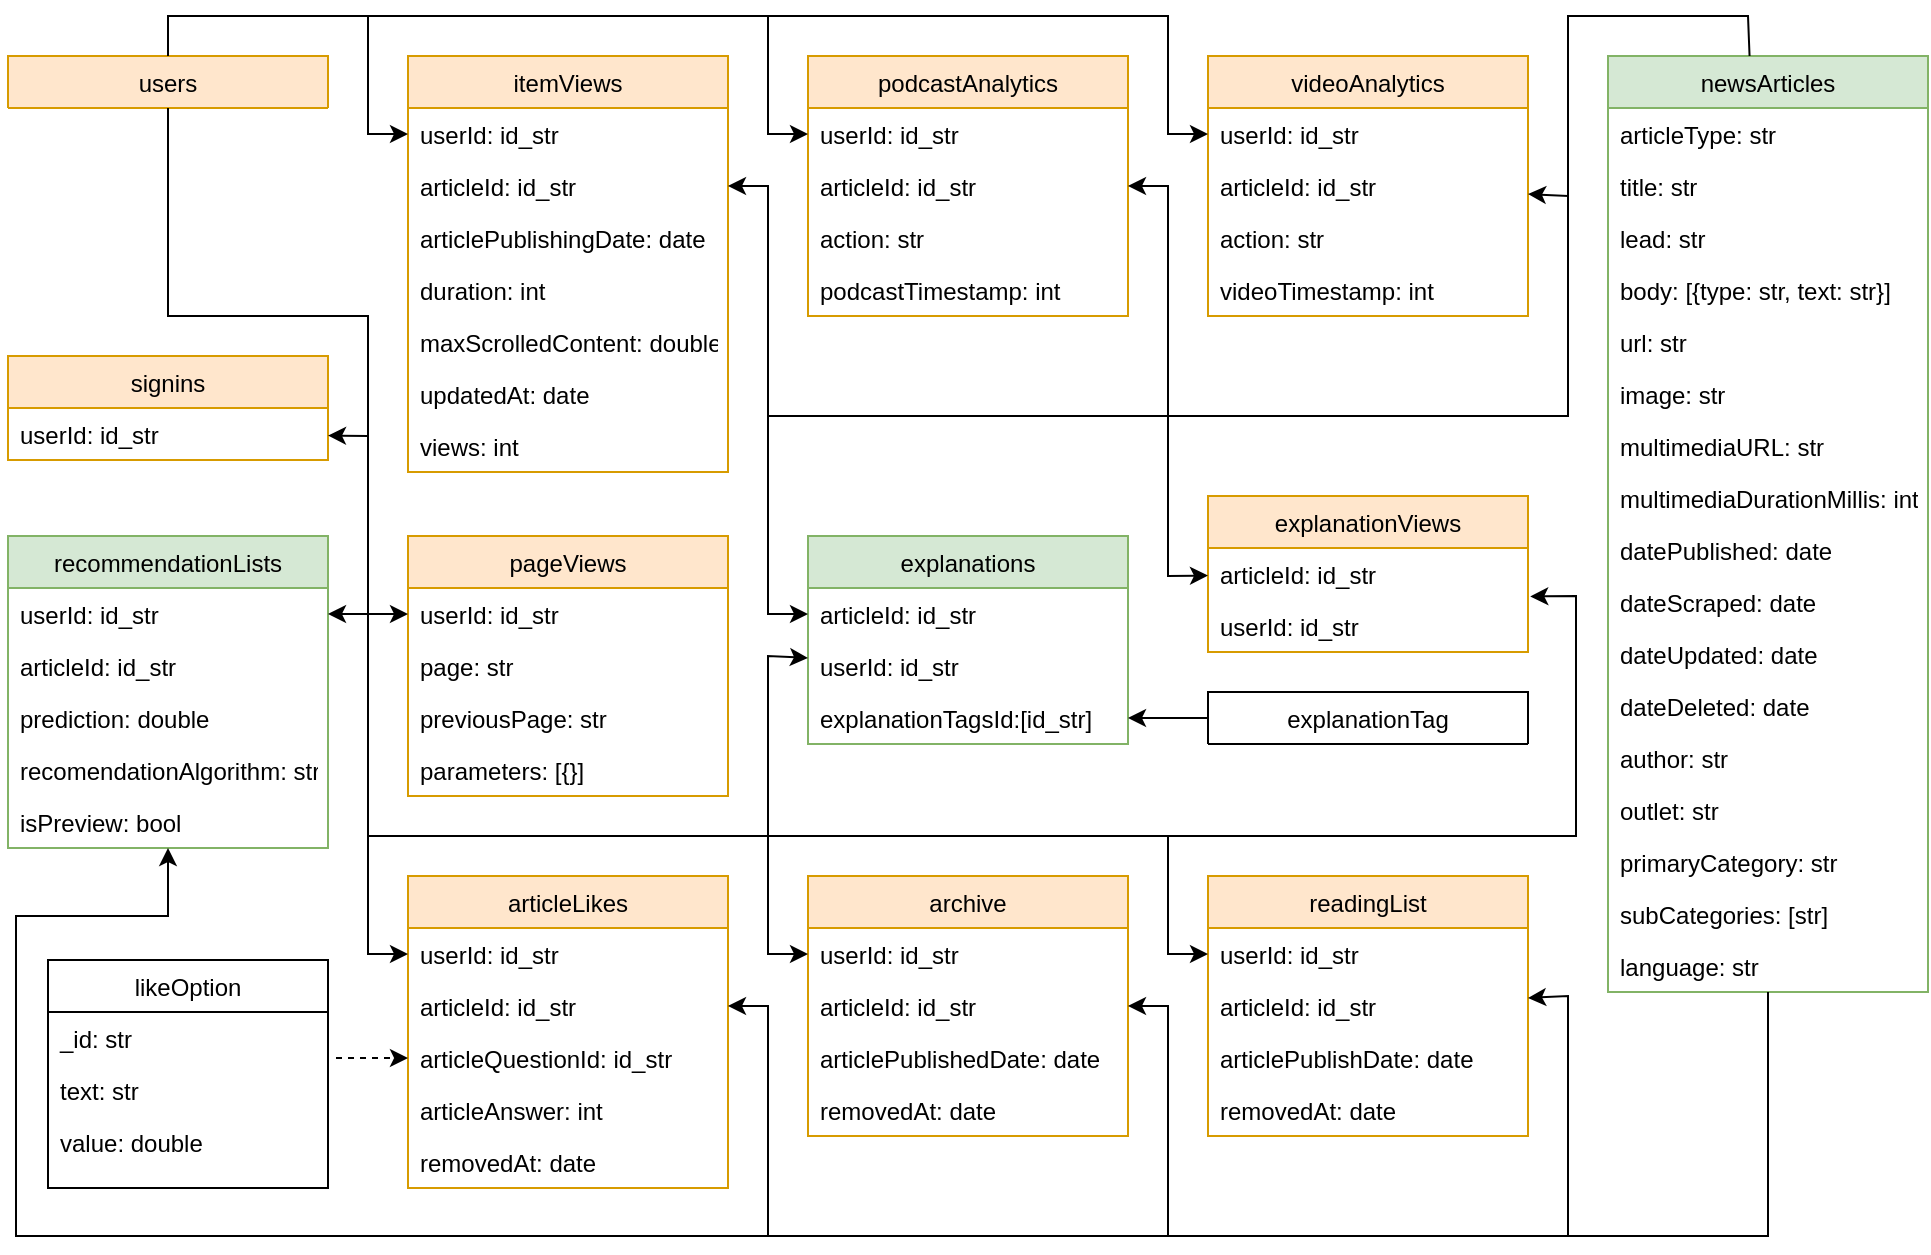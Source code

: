 <mxfile version="26.0.16">
  <diagram id="n4RG28VcgyLvL5a97sLb" name="Page-1">
    <mxGraphModel dx="2853" dy="680" grid="1" gridSize="10" guides="1" tooltips="1" connect="1" arrows="1" fold="1" page="1" pageScale="1" pageWidth="976" pageHeight="630" math="0" shadow="0">
      <root>
        <mxCell id="pzczP67oPYf6B7buiO8z-0" />
        <mxCell id="pzczP67oPYf6B7buiO8z-1" parent="pzczP67oPYf6B7buiO8z-0" />
        <mxCell id="X4-Ocza3i3-Mf0BX-wCR-63" value="explanationViews" style="swimlane;fontStyle=0;align=center;verticalAlign=top;childLayout=stackLayout;horizontal=1;startSize=26;horizontalStack=0;resizeParent=1;resizeLast=0;collapsible=1;marginBottom=0;rounded=0;shadow=0;strokeWidth=1;fillColor=#ffe6cc;strokeColor=#d79b00;" parent="pzczP67oPYf6B7buiO8z-1" vertex="1">
          <mxGeometry x="-1344" y="250" width="160" height="78" as="geometry">
            <mxRectangle x="550" y="140" width="160" height="26" as="alternateBounds" />
          </mxGeometry>
        </mxCell>
        <mxCell id="X4-Ocza3i3-Mf0BX-wCR-65" value="articleId: id_str" style="text;align=left;verticalAlign=top;spacingLeft=4;spacingRight=4;overflow=hidden;rotatable=0;points=[[0,0.5],[1,0.5]];portConstraint=eastwest;rounded=0;shadow=0;html=0;" parent="X4-Ocza3i3-Mf0BX-wCR-63" vertex="1">
          <mxGeometry y="26" width="160" height="26" as="geometry" />
        </mxCell>
        <mxCell id="X4-Ocza3i3-Mf0BX-wCR-66" value="userId: id_str" style="text;align=left;verticalAlign=top;spacingLeft=4;spacingRight=4;overflow=hidden;rotatable=0;points=[[0,0.5],[1,0.5]];portConstraint=eastwest;rounded=0;shadow=0;html=0;" parent="X4-Ocza3i3-Mf0BX-wCR-63" vertex="1">
          <mxGeometry y="52" width="160" height="26" as="geometry" />
        </mxCell>
        <mxCell id="X4-Ocza3i3-Mf0BX-wCR-70" value="explanations" style="swimlane;fontStyle=0;align=center;verticalAlign=top;childLayout=stackLayout;horizontal=1;startSize=26;horizontalStack=0;resizeParent=1;resizeLast=0;collapsible=1;marginBottom=0;rounded=0;shadow=0;strokeWidth=1;fillColor=#d5e8d4;strokeColor=#82b366;" parent="pzczP67oPYf6B7buiO8z-1" vertex="1">
          <mxGeometry x="-1544" y="270" width="160" height="104" as="geometry">
            <mxRectangle x="550" y="140" width="160" height="26" as="alternateBounds" />
          </mxGeometry>
        </mxCell>
        <mxCell id="X4-Ocza3i3-Mf0BX-wCR-72" value="articleId: id_str" style="text;align=left;verticalAlign=top;spacingLeft=4;spacingRight=4;overflow=hidden;rotatable=0;points=[[0,0.5],[1,0.5]];portConstraint=eastwest;rounded=0;shadow=0;html=0;" parent="X4-Ocza3i3-Mf0BX-wCR-70" vertex="1">
          <mxGeometry y="26" width="160" height="26" as="geometry" />
        </mxCell>
        <mxCell id="X4-Ocza3i3-Mf0BX-wCR-73" value="userId: id_str" style="text;align=left;verticalAlign=top;spacingLeft=4;spacingRight=4;overflow=hidden;rotatable=0;points=[[0,0.5],[1,0.5]];portConstraint=eastwest;rounded=0;shadow=0;html=0;" parent="X4-Ocza3i3-Mf0BX-wCR-70" vertex="1">
          <mxGeometry y="52" width="160" height="26" as="geometry" />
        </mxCell>
        <mxCell id="X4-Ocza3i3-Mf0BX-wCR-74" value="explanationTagsId:[id_str]" style="text;align=left;verticalAlign=top;spacingLeft=4;spacingRight=4;overflow=hidden;rotatable=0;points=[[0,0.5],[1,0.5]];portConstraint=eastwest;rounded=0;shadow=0;html=0;" parent="X4-Ocza3i3-Mf0BX-wCR-70" vertex="1">
          <mxGeometry y="78" width="160" height="26" as="geometry" />
        </mxCell>
        <mxCell id="X4-Ocza3i3-Mf0BX-wCR-132" value="recommendationLists" style="swimlane;fontStyle=0;align=center;verticalAlign=top;childLayout=stackLayout;horizontal=1;startSize=26;horizontalStack=0;resizeParent=1;resizeLast=0;collapsible=1;marginBottom=0;rounded=0;shadow=0;strokeWidth=1;fillColor=#d5e8d4;strokeColor=#82b366;" parent="pzczP67oPYf6B7buiO8z-1" vertex="1">
          <mxGeometry x="-1944" y="270" width="160" height="156" as="geometry">
            <mxRectangle x="550" y="140" width="160" height="26" as="alternateBounds" />
          </mxGeometry>
        </mxCell>
        <mxCell id="X4-Ocza3i3-Mf0BX-wCR-135" value="userId: id_str" style="text;align=left;verticalAlign=top;spacingLeft=4;spacingRight=4;overflow=hidden;rotatable=0;points=[[0,0.5],[1,0.5]];portConstraint=eastwest;rounded=0;shadow=0;html=0;" parent="X4-Ocza3i3-Mf0BX-wCR-132" vertex="1">
          <mxGeometry y="26" width="160" height="26" as="geometry" />
        </mxCell>
        <mxCell id="X4-Ocza3i3-Mf0BX-wCR-134" value="articleId: id_str" style="text;align=left;verticalAlign=top;spacingLeft=4;spacingRight=4;overflow=hidden;rotatable=0;points=[[0,0.5],[1,0.5]];portConstraint=eastwest;rounded=0;shadow=0;html=0;" parent="X4-Ocza3i3-Mf0BX-wCR-132" vertex="1">
          <mxGeometry y="52" width="160" height="26" as="geometry" />
        </mxCell>
        <mxCell id="X4-Ocza3i3-Mf0BX-wCR-136" value="prediction: double" style="text;align=left;verticalAlign=top;spacingLeft=4;spacingRight=4;overflow=hidden;rotatable=0;points=[[0,0.5],[1,0.5]];portConstraint=eastwest;rounded=0;shadow=0;html=0;" parent="X4-Ocza3i3-Mf0BX-wCR-132" vertex="1">
          <mxGeometry y="78" width="160" height="26" as="geometry" />
        </mxCell>
        <mxCell id="X4-Ocza3i3-Mf0BX-wCR-137" value="recomendationAlgorithm: str" style="text;align=left;verticalAlign=top;spacingLeft=4;spacingRight=4;overflow=hidden;rotatable=0;points=[[0,0.5],[1,0.5]];portConstraint=eastwest;rounded=0;shadow=0;html=0;" parent="X4-Ocza3i3-Mf0BX-wCR-132" vertex="1">
          <mxGeometry y="104" width="160" height="26" as="geometry" />
        </mxCell>
        <mxCell id="X4-Ocza3i3-Mf0BX-wCR-139" value="isPreview: bool" style="text;align=left;verticalAlign=top;spacingLeft=4;spacingRight=4;overflow=hidden;rotatable=0;points=[[0,0.5],[1,0.5]];portConstraint=eastwest;rounded=0;shadow=0;html=0;" parent="X4-Ocza3i3-Mf0BX-wCR-132" vertex="1">
          <mxGeometry y="130" width="160" height="26" as="geometry" />
        </mxCell>
        <mxCell id="X4-Ocza3i3-Mf0BX-wCR-153" value="users" style="swimlane;fontStyle=0;align=center;verticalAlign=top;childLayout=stackLayout;horizontal=1;startSize=26;horizontalStack=0;resizeParent=1;resizeLast=0;collapsible=1;marginBottom=0;rounded=0;shadow=0;strokeWidth=1;fillColor=#ffe6cc;strokeColor=#d79b00;" parent="pzczP67oPYf6B7buiO8z-1" vertex="1" collapsed="1">
          <mxGeometry x="-1944" y="30" width="160" height="26" as="geometry">
            <mxRectangle x="-1540" y="460" width="160" height="284" as="alternateBounds" />
          </mxGeometry>
        </mxCell>
        <mxCell id="X4-Ocza3i3-Mf0BX-wCR-155" value="userName: str" style="text;align=left;verticalAlign=top;spacingLeft=4;spacingRight=4;overflow=hidden;rotatable=0;points=[[0,0.5],[1,0.5]];portConstraint=eastwest;rounded=0;shadow=0;html=0;" parent="X4-Ocza3i3-Mf0BX-wCR-153" vertex="1">
          <mxGeometry y="26" width="160" height="26" as="geometry" />
        </mxCell>
        <mxCell id="X4-Ocza3i3-Mf0BX-wCR-156" value="emails: [str]" style="text;align=left;verticalAlign=top;spacingLeft=4;spacingRight=4;overflow=hidden;rotatable=0;points=[[0,0.5],[1,0.5]];portConstraint=eastwest;rounded=0;shadow=0;html=0;" parent="X4-Ocza3i3-Mf0BX-wCR-153" vertex="1">
          <mxGeometry y="52" width="160" height="26" as="geometry" />
        </mxCell>
        <mxCell id="X4-Ocza3i3-Mf0BX-wCR-157" value="roles: [str]" style="text;align=left;verticalAlign=top;spacingLeft=4;spacingRight=4;overflow=hidden;rotatable=0;points=[[0,0.5],[1,0.5]];portConstraint=eastwest;rounded=0;shadow=0;html=0;" parent="X4-Ocza3i3-Mf0BX-wCR-153" vertex="1">
          <mxGeometry y="78" width="160" height="26" as="geometry" />
        </mxCell>
        <mxCell id="X4-Ocza3i3-Mf0BX-wCR-159" value="userGroup: id_str" style="text;align=left;verticalAlign=top;spacingLeft=4;spacingRight=4;overflow=hidden;rotatable=0;points=[[0,0.5],[1,0.5]];portConstraint=eastwest;rounded=0;shadow=0;html=0;" parent="X4-Ocza3i3-Mf0BX-wCR-153" vertex="1">
          <mxGeometry y="104" width="160" height="30" as="geometry" />
        </mxCell>
        <mxCell id="X4-Ocza3i3-Mf0BX-wCR-158" value="participatesIn: id_str" style="text;align=left;verticalAlign=top;spacingLeft=4;spacingRight=4;overflow=hidden;rotatable=0;points=[[0,0.5],[1,0.5]];portConstraint=eastwest;rounded=0;shadow=0;html=0;" parent="X4-Ocza3i3-Mf0BX-wCR-153" vertex="1">
          <mxGeometry y="134" width="160" height="30" as="geometry" />
        </mxCell>
        <mxCell id="X4-Ocza3i3-Mf0BX-wCR-160" value="experiments: [id_str]" style="text;align=left;verticalAlign=top;spacingLeft=4;spacingRight=4;overflow=hidden;rotatable=0;points=[[0,0.5],[1,0.5]];portConstraint=eastwest;rounded=0;shadow=0;html=0;" parent="X4-Ocza3i3-Mf0BX-wCR-153" vertex="1">
          <mxGeometry y="164" width="160" height="30" as="geometry" />
        </mxCell>
        <mxCell id="X4-Ocza3i3-Mf0BX-wCR-161" value="createdBy: str" style="text;align=left;verticalAlign=top;spacingLeft=4;spacingRight=4;overflow=hidden;rotatable=0;points=[[0,0.5],[1,0.5]];portConstraint=eastwest;rounded=0;shadow=0;html=0;" parent="X4-Ocza3i3-Mf0BX-wCR-153" vertex="1">
          <mxGeometry y="194" width="160" height="30" as="geometry" />
        </mxCell>
        <mxCell id="X4-Ocza3i3-Mf0BX-wCR-162" value="services: {}" style="text;align=left;verticalAlign=top;spacingLeft=4;spacingRight=4;overflow=hidden;rotatable=0;points=[[0,0.5],[1,0.5]];portConstraint=eastwest;rounded=0;shadow=0;html=0;" parent="X4-Ocza3i3-Mf0BX-wCR-153" vertex="1">
          <mxGeometry y="224" width="160" height="30" as="geometry" />
        </mxCell>
        <mxCell id="X4-Ocza3i3-Mf0BX-wCR-163" value="services.password: {}" style="text;align=left;verticalAlign=top;spacingLeft=4;spacingRight=4;overflow=hidden;rotatable=0;points=[[0,0.5],[1,0.5]];portConstraint=eastwest;rounded=0;shadow=0;html=0;" parent="X4-Ocza3i3-Mf0BX-wCR-153" vertex="1">
          <mxGeometry y="254" width="160" height="30" as="geometry" />
        </mxCell>
        <mxCell id="X4-Ocza3i3-Mf0BX-wCR-291" value="pageViews" style="swimlane;fontStyle=0;align=center;verticalAlign=top;childLayout=stackLayout;horizontal=1;startSize=26;horizontalStack=0;resizeParent=1;resizeLast=0;collapsible=1;marginBottom=0;rounded=0;shadow=0;strokeWidth=1;fillColor=#ffe6cc;strokeColor=#d79b00;" parent="pzczP67oPYf6B7buiO8z-1" vertex="1">
          <mxGeometry x="-1744" y="270" width="160" height="130" as="geometry">
            <mxRectangle x="550" y="140" width="160" height="26" as="alternateBounds" />
          </mxGeometry>
        </mxCell>
        <mxCell id="X4-Ocza3i3-Mf0BX-wCR-292" value="userId: id_str" style="text;align=left;verticalAlign=top;spacingLeft=4;spacingRight=4;overflow=hidden;rotatable=0;points=[[0,0.5],[1,0.5]];portConstraint=eastwest;rounded=0;shadow=0;html=0;" parent="X4-Ocza3i3-Mf0BX-wCR-291" vertex="1">
          <mxGeometry y="26" width="160" height="26" as="geometry" />
        </mxCell>
        <mxCell id="X4-Ocza3i3-Mf0BX-wCR-293" value="page: str" style="text;align=left;verticalAlign=top;spacingLeft=4;spacingRight=4;overflow=hidden;rotatable=0;points=[[0,0.5],[1,0.5]];portConstraint=eastwest;rounded=0;shadow=0;html=0;" parent="X4-Ocza3i3-Mf0BX-wCR-291" vertex="1">
          <mxGeometry y="52" width="160" height="26" as="geometry" />
        </mxCell>
        <mxCell id="X4-Ocza3i3-Mf0BX-wCR-294" value="previousPage: str" style="text;align=left;verticalAlign=top;spacingLeft=4;spacingRight=4;overflow=hidden;rotatable=0;points=[[0,0.5],[1,0.5]];portConstraint=eastwest;rounded=0;shadow=0;html=0;" parent="X4-Ocza3i3-Mf0BX-wCR-291" vertex="1">
          <mxGeometry y="78" width="160" height="26" as="geometry" />
        </mxCell>
        <mxCell id="X4-Ocza3i3-Mf0BX-wCR-295" value="parameters: [{}]" style="text;align=left;verticalAlign=top;spacingLeft=4;spacingRight=4;overflow=hidden;rotatable=0;points=[[0,0.5],[1,0.5]];portConstraint=eastwest;rounded=0;shadow=0;html=0;" parent="X4-Ocza3i3-Mf0BX-wCR-291" vertex="1">
          <mxGeometry y="104" width="160" height="26" as="geometry" />
        </mxCell>
        <mxCell id="X4-Ocza3i3-Mf0BX-wCR-304" value="newsArticles" style="swimlane;fontStyle=0;align=center;verticalAlign=top;childLayout=stackLayout;horizontal=1;startSize=26;horizontalStack=0;resizeParent=1;resizeLast=0;collapsible=1;marginBottom=0;rounded=0;shadow=0;strokeWidth=1;fillColor=#d5e8d4;strokeColor=#82b366;" parent="pzczP67oPYf6B7buiO8z-1" vertex="1">
          <mxGeometry x="-1144" y="30" width="160" height="468" as="geometry">
            <mxRectangle x="550" y="140" width="160" height="26" as="alternateBounds" />
          </mxGeometry>
        </mxCell>
        <mxCell id="X4-Ocza3i3-Mf0BX-wCR-305" value="articleType: str" style="text;align=left;verticalAlign=top;spacingLeft=4;spacingRight=4;overflow=hidden;rotatable=0;points=[[0,0.5],[1,0.5]];portConstraint=eastwest;rounded=0;shadow=0;html=0;" parent="X4-Ocza3i3-Mf0BX-wCR-304" vertex="1">
          <mxGeometry y="26" width="160" height="26" as="geometry" />
        </mxCell>
        <mxCell id="X4-Ocza3i3-Mf0BX-wCR-306" value="title: str" style="text;align=left;verticalAlign=top;spacingLeft=4;spacingRight=4;overflow=hidden;rotatable=0;points=[[0,0.5],[1,0.5]];portConstraint=eastwest;rounded=0;shadow=0;html=0;" parent="X4-Ocza3i3-Mf0BX-wCR-304" vertex="1">
          <mxGeometry y="52" width="160" height="26" as="geometry" />
        </mxCell>
        <mxCell id="X4-Ocza3i3-Mf0BX-wCR-307" value="lead: str" style="text;align=left;verticalAlign=top;spacingLeft=4;spacingRight=4;overflow=hidden;rotatable=0;points=[[0,0.5],[1,0.5]];portConstraint=eastwest;rounded=0;shadow=0;html=0;" parent="X4-Ocza3i3-Mf0BX-wCR-304" vertex="1">
          <mxGeometry y="78" width="160" height="26" as="geometry" />
        </mxCell>
        <mxCell id="X4-Ocza3i3-Mf0BX-wCR-308" value="body: [{type: str, text: str}]" style="text;align=left;verticalAlign=top;spacingLeft=4;spacingRight=4;overflow=hidden;rotatable=0;points=[[0,0.5],[1,0.5]];portConstraint=eastwest;rounded=0;shadow=0;html=0;" parent="X4-Ocza3i3-Mf0BX-wCR-304" vertex="1">
          <mxGeometry y="104" width="160" height="26" as="geometry" />
        </mxCell>
        <mxCell id="X4-Ocza3i3-Mf0BX-wCR-309" value="url: str" style="text;align=left;verticalAlign=top;spacingLeft=4;spacingRight=4;overflow=hidden;rotatable=0;points=[[0,0.5],[1,0.5]];portConstraint=eastwest;rounded=0;shadow=0;html=0;" parent="X4-Ocza3i3-Mf0BX-wCR-304" vertex="1">
          <mxGeometry y="130" width="160" height="26" as="geometry" />
        </mxCell>
        <mxCell id="X4-Ocza3i3-Mf0BX-wCR-310" value="image: str" style="text;align=left;verticalAlign=top;spacingLeft=4;spacingRight=4;overflow=hidden;rotatable=0;points=[[0,0.5],[1,0.5]];portConstraint=eastwest;rounded=0;shadow=0;html=0;" parent="X4-Ocza3i3-Mf0BX-wCR-304" vertex="1">
          <mxGeometry y="156" width="160" height="26" as="geometry" />
        </mxCell>
        <mxCell id="X4-Ocza3i3-Mf0BX-wCR-311" value="multimediaURL: str" style="text;align=left;verticalAlign=top;spacingLeft=4;spacingRight=4;overflow=hidden;rotatable=0;points=[[0,0.5],[1,0.5]];portConstraint=eastwest;rounded=0;shadow=0;html=0;" parent="X4-Ocza3i3-Mf0BX-wCR-304" vertex="1">
          <mxGeometry y="182" width="160" height="26" as="geometry" />
        </mxCell>
        <mxCell id="X4-Ocza3i3-Mf0BX-wCR-312" value="multimediaDurationMillis: int" style="text;align=left;verticalAlign=top;spacingLeft=4;spacingRight=4;overflow=hidden;rotatable=0;points=[[0,0.5],[1,0.5]];portConstraint=eastwest;rounded=0;shadow=0;html=0;" parent="X4-Ocza3i3-Mf0BX-wCR-304" vertex="1">
          <mxGeometry y="208" width="160" height="26" as="geometry" />
        </mxCell>
        <mxCell id="X4-Ocza3i3-Mf0BX-wCR-313" value="datePublished: date" style="text;align=left;verticalAlign=top;spacingLeft=4;spacingRight=4;overflow=hidden;rotatable=0;points=[[0,0.5],[1,0.5]];portConstraint=eastwest;rounded=0;shadow=0;html=0;" parent="X4-Ocza3i3-Mf0BX-wCR-304" vertex="1">
          <mxGeometry y="234" width="160" height="26" as="geometry" />
        </mxCell>
        <mxCell id="X4-Ocza3i3-Mf0BX-wCR-314" value="dateScraped: date" style="text;align=left;verticalAlign=top;spacingLeft=4;spacingRight=4;overflow=hidden;rotatable=0;points=[[0,0.5],[1,0.5]];portConstraint=eastwest;rounded=0;shadow=0;html=0;" parent="X4-Ocza3i3-Mf0BX-wCR-304" vertex="1">
          <mxGeometry y="260" width="160" height="26" as="geometry" />
        </mxCell>
        <mxCell id="X4-Ocza3i3-Mf0BX-wCR-315" value="dateUpdated: date" style="text;align=left;verticalAlign=top;spacingLeft=4;spacingRight=4;overflow=hidden;rotatable=0;points=[[0,0.5],[1,0.5]];portConstraint=eastwest;rounded=0;shadow=0;html=0;" parent="X4-Ocza3i3-Mf0BX-wCR-304" vertex="1">
          <mxGeometry y="286" width="160" height="26" as="geometry" />
        </mxCell>
        <mxCell id="X4-Ocza3i3-Mf0BX-wCR-316" value="dateDeleted: date" style="text;align=left;verticalAlign=top;spacingLeft=4;spacingRight=4;overflow=hidden;rotatable=0;points=[[0,0.5],[1,0.5]];portConstraint=eastwest;rounded=0;shadow=0;html=0;" parent="X4-Ocza3i3-Mf0BX-wCR-304" vertex="1">
          <mxGeometry y="312" width="160" height="26" as="geometry" />
        </mxCell>
        <mxCell id="X4-Ocza3i3-Mf0BX-wCR-317" value="author: str" style="text;align=left;verticalAlign=top;spacingLeft=4;spacingRight=4;overflow=hidden;rotatable=0;points=[[0,0.5],[1,0.5]];portConstraint=eastwest;rounded=0;shadow=0;html=0;" parent="X4-Ocza3i3-Mf0BX-wCR-304" vertex="1">
          <mxGeometry y="338" width="160" height="26" as="geometry" />
        </mxCell>
        <mxCell id="X4-Ocza3i3-Mf0BX-wCR-318" value="outlet: str" style="text;align=left;verticalAlign=top;spacingLeft=4;spacingRight=4;overflow=hidden;rotatable=0;points=[[0,0.5],[1,0.5]];portConstraint=eastwest;rounded=0;shadow=0;html=0;" parent="X4-Ocza3i3-Mf0BX-wCR-304" vertex="1">
          <mxGeometry y="364" width="160" height="26" as="geometry" />
        </mxCell>
        <mxCell id="X4-Ocza3i3-Mf0BX-wCR-319" value="primaryCategory: str" style="text;align=left;verticalAlign=top;spacingLeft=4;spacingRight=4;overflow=hidden;rotatable=0;points=[[0,0.5],[1,0.5]];portConstraint=eastwest;rounded=0;shadow=0;html=0;" parent="X4-Ocza3i3-Mf0BX-wCR-304" vertex="1">
          <mxGeometry y="390" width="160" height="26" as="geometry" />
        </mxCell>
        <mxCell id="X4-Ocza3i3-Mf0BX-wCR-320" value="subCategories: [str]" style="text;align=left;verticalAlign=top;spacingLeft=4;spacingRight=4;overflow=hidden;rotatable=0;points=[[0,0.5],[1,0.5]];portConstraint=eastwest;rounded=0;shadow=0;html=0;" parent="X4-Ocza3i3-Mf0BX-wCR-304" vertex="1">
          <mxGeometry y="416" width="160" height="26" as="geometry" />
        </mxCell>
        <mxCell id="X4-Ocza3i3-Mf0BX-wCR-321" value="language: str" style="text;align=left;verticalAlign=top;spacingLeft=4;spacingRight=4;overflow=hidden;rotatable=0;points=[[0,0.5],[1,0.5]];portConstraint=eastwest;rounded=0;shadow=0;html=0;" parent="X4-Ocza3i3-Mf0BX-wCR-304" vertex="1">
          <mxGeometry y="442" width="160" height="26" as="geometry" />
        </mxCell>
        <mxCell id="X4-Ocza3i3-Mf0BX-wCR-333" value="itemViews" style="swimlane;fontStyle=0;align=center;verticalAlign=top;childLayout=stackLayout;horizontal=1;startSize=26;horizontalStack=0;resizeParent=1;resizeLast=0;collapsible=1;marginBottom=0;rounded=0;shadow=0;strokeWidth=1;fillColor=#ffe6cc;strokeColor=#d79b00;" parent="pzczP67oPYf6B7buiO8z-1" vertex="1">
          <mxGeometry x="-1744" y="30" width="160" height="208" as="geometry">
            <mxRectangle x="550" y="140" width="160" height="26" as="alternateBounds" />
          </mxGeometry>
        </mxCell>
        <mxCell id="X4-Ocza3i3-Mf0BX-wCR-335" value="userId: id_str" style="text;align=left;verticalAlign=top;spacingLeft=4;spacingRight=4;overflow=hidden;rotatable=0;points=[[0,0.5],[1,0.5]];portConstraint=eastwest;rounded=0;shadow=0;html=0;" parent="X4-Ocza3i3-Mf0BX-wCR-333" vertex="1">
          <mxGeometry y="26" width="160" height="26" as="geometry" />
        </mxCell>
        <mxCell id="X4-Ocza3i3-Mf0BX-wCR-334" value="articleId: id_str" style="text;align=left;verticalAlign=top;spacingLeft=4;spacingRight=4;overflow=hidden;rotatable=0;points=[[0,0.5],[1,0.5]];portConstraint=eastwest;rounded=0;shadow=0;html=0;" parent="X4-Ocza3i3-Mf0BX-wCR-333" vertex="1">
          <mxGeometry y="52" width="160" height="26" as="geometry" />
        </mxCell>
        <mxCell id="X4-Ocza3i3-Mf0BX-wCR-336" value="articlePublishingDate: date" style="text;align=left;verticalAlign=top;spacingLeft=4;spacingRight=4;overflow=hidden;rotatable=0;points=[[0,0.5],[1,0.5]];portConstraint=eastwest;rounded=0;shadow=0;html=0;" parent="X4-Ocza3i3-Mf0BX-wCR-333" vertex="1">
          <mxGeometry y="78" width="160" height="26" as="geometry" />
        </mxCell>
        <mxCell id="X4-Ocza3i3-Mf0BX-wCR-337" value="duration: int" style="text;align=left;verticalAlign=top;spacingLeft=4;spacingRight=4;overflow=hidden;rotatable=0;points=[[0,0.5],[1,0.5]];portConstraint=eastwest;rounded=0;shadow=0;html=0;" parent="X4-Ocza3i3-Mf0BX-wCR-333" vertex="1">
          <mxGeometry y="104" width="160" height="26" as="geometry" />
        </mxCell>
        <mxCell id="X4-Ocza3i3-Mf0BX-wCR-338" value="maxScrolledContent: double" style="text;align=left;verticalAlign=top;spacingLeft=4;spacingRight=4;overflow=hidden;rotatable=0;points=[[0,0.5],[1,0.5]];portConstraint=eastwest;rounded=0;shadow=0;html=0;" parent="X4-Ocza3i3-Mf0BX-wCR-333" vertex="1">
          <mxGeometry y="130" width="160" height="26" as="geometry" />
        </mxCell>
        <mxCell id="X4-Ocza3i3-Mf0BX-wCR-339" value="updatedAt: date" style="text;align=left;verticalAlign=top;spacingLeft=4;spacingRight=4;overflow=hidden;rotatable=0;points=[[0,0.5],[1,0.5]];portConstraint=eastwest;rounded=0;shadow=0;html=0;" parent="X4-Ocza3i3-Mf0BX-wCR-333" vertex="1">
          <mxGeometry y="156" width="160" height="26" as="geometry" />
        </mxCell>
        <mxCell id="X4-Ocza3i3-Mf0BX-wCR-340" value="views: int" style="text;align=left;verticalAlign=top;spacingLeft=4;spacingRight=4;overflow=hidden;rotatable=0;points=[[0,0.5],[1,0.5]];portConstraint=eastwest;rounded=0;shadow=0;html=0;" parent="X4-Ocza3i3-Mf0BX-wCR-333" vertex="1">
          <mxGeometry y="182" width="160" height="26" as="geometry" />
        </mxCell>
        <mxCell id="X4-Ocza3i3-Mf0BX-wCR-342" value="podcastAnalytics" style="swimlane;fontStyle=0;align=center;verticalAlign=top;childLayout=stackLayout;horizontal=1;startSize=26;horizontalStack=0;resizeParent=1;resizeLast=0;collapsible=1;marginBottom=0;rounded=0;shadow=0;strokeWidth=1;fillColor=#ffe6cc;strokeColor=#d79b00;" parent="pzczP67oPYf6B7buiO8z-1" vertex="1">
          <mxGeometry x="-1544" y="30" width="160" height="130" as="geometry">
            <mxRectangle x="550" y="140" width="160" height="26" as="alternateBounds" />
          </mxGeometry>
        </mxCell>
        <mxCell id="X4-Ocza3i3-Mf0BX-wCR-344" value="userId: id_str" style="text;align=left;verticalAlign=top;spacingLeft=4;spacingRight=4;overflow=hidden;rotatable=0;points=[[0,0.5],[1,0.5]];portConstraint=eastwest;rounded=0;shadow=0;html=0;" parent="X4-Ocza3i3-Mf0BX-wCR-342" vertex="1">
          <mxGeometry y="26" width="160" height="26" as="geometry" />
        </mxCell>
        <mxCell id="X4-Ocza3i3-Mf0BX-wCR-343" value="articleId: id_str" style="text;align=left;verticalAlign=top;spacingLeft=4;spacingRight=4;overflow=hidden;rotatable=0;points=[[0,0.5],[1,0.5]];portConstraint=eastwest;rounded=0;shadow=0;html=0;" parent="X4-Ocza3i3-Mf0BX-wCR-342" vertex="1">
          <mxGeometry y="52" width="160" height="26" as="geometry" />
        </mxCell>
        <mxCell id="X4-Ocza3i3-Mf0BX-wCR-345" value="action: str" style="text;align=left;verticalAlign=top;spacingLeft=4;spacingRight=4;overflow=hidden;rotatable=0;points=[[0,0.5],[1,0.5]];portConstraint=eastwest;rounded=0;shadow=0;html=0;" parent="X4-Ocza3i3-Mf0BX-wCR-342" vertex="1">
          <mxGeometry y="78" width="160" height="26" as="geometry" />
        </mxCell>
        <mxCell id="X4-Ocza3i3-Mf0BX-wCR-346" value="podcastTimestamp: int" style="text;align=left;verticalAlign=top;spacingLeft=4;spacingRight=4;overflow=hidden;rotatable=0;points=[[0,0.5],[1,0.5]];portConstraint=eastwest;rounded=0;shadow=0;html=0;" parent="X4-Ocza3i3-Mf0BX-wCR-342" vertex="1">
          <mxGeometry y="104" width="160" height="26" as="geometry" />
        </mxCell>
        <mxCell id="X4-Ocza3i3-Mf0BX-wCR-348" value="videoAnalytics" style="swimlane;fontStyle=0;align=center;verticalAlign=top;childLayout=stackLayout;horizontal=1;startSize=26;horizontalStack=0;resizeParent=1;resizeLast=0;collapsible=1;marginBottom=0;rounded=0;shadow=0;strokeWidth=1;fillColor=#ffe6cc;strokeColor=#d79b00;" parent="pzczP67oPYf6B7buiO8z-1" vertex="1">
          <mxGeometry x="-1344" y="30" width="160" height="130" as="geometry">
            <mxRectangle x="550" y="140" width="160" height="26" as="alternateBounds" />
          </mxGeometry>
        </mxCell>
        <mxCell id="X4-Ocza3i3-Mf0BX-wCR-350" value="userId: id_str" style="text;align=left;verticalAlign=top;spacingLeft=4;spacingRight=4;overflow=hidden;rotatable=0;points=[[0,0.5],[1,0.5]];portConstraint=eastwest;rounded=0;shadow=0;html=0;" parent="X4-Ocza3i3-Mf0BX-wCR-348" vertex="1">
          <mxGeometry y="26" width="160" height="26" as="geometry" />
        </mxCell>
        <mxCell id="X4-Ocza3i3-Mf0BX-wCR-349" value="articleId: id_str" style="text;align=left;verticalAlign=top;spacingLeft=4;spacingRight=4;overflow=hidden;rotatable=0;points=[[0,0.5],[1,0.5]];portConstraint=eastwest;rounded=0;shadow=0;html=0;" parent="X4-Ocza3i3-Mf0BX-wCR-348" vertex="1">
          <mxGeometry y="52" width="160" height="26" as="geometry" />
        </mxCell>
        <mxCell id="X4-Ocza3i3-Mf0BX-wCR-351" value="action: str" style="text;align=left;verticalAlign=top;spacingLeft=4;spacingRight=4;overflow=hidden;rotatable=0;points=[[0,0.5],[1,0.5]];portConstraint=eastwest;rounded=0;shadow=0;html=0;" parent="X4-Ocza3i3-Mf0BX-wCR-348" vertex="1">
          <mxGeometry y="78" width="160" height="26" as="geometry" />
        </mxCell>
        <mxCell id="X4-Ocza3i3-Mf0BX-wCR-352" value="videoTimestamp: int" style="text;align=left;verticalAlign=top;spacingLeft=4;spacingRight=4;overflow=hidden;rotatable=0;points=[[0,0.5],[1,0.5]];portConstraint=eastwest;rounded=0;shadow=0;html=0;" parent="X4-Ocza3i3-Mf0BX-wCR-348" vertex="1">
          <mxGeometry y="104" width="160" height="26" as="geometry" />
        </mxCell>
        <mxCell id="X4-Ocza3i3-Mf0BX-wCR-360" value="articleLikes" style="swimlane;fontStyle=0;align=center;verticalAlign=top;childLayout=stackLayout;horizontal=1;startSize=26;horizontalStack=0;resizeParent=1;resizeLast=0;collapsible=1;marginBottom=0;rounded=0;shadow=0;strokeWidth=1;fillColor=#ffe6cc;strokeColor=#d79b00;" parent="pzczP67oPYf6B7buiO8z-1" vertex="1">
          <mxGeometry x="-1744" y="440" width="160" height="156" as="geometry">
            <mxRectangle x="550" y="140" width="160" height="26" as="alternateBounds" />
          </mxGeometry>
        </mxCell>
        <mxCell id="X4-Ocza3i3-Mf0BX-wCR-362" value="userId: id_str" style="text;align=left;verticalAlign=top;spacingLeft=4;spacingRight=4;overflow=hidden;rotatable=0;points=[[0,0.5],[1,0.5]];portConstraint=eastwest;rounded=0;shadow=0;html=0;" parent="X4-Ocza3i3-Mf0BX-wCR-360" vertex="1">
          <mxGeometry y="26" width="160" height="26" as="geometry" />
        </mxCell>
        <mxCell id="X4-Ocza3i3-Mf0BX-wCR-361" value="articleId: id_str" style="text;align=left;verticalAlign=top;spacingLeft=4;spacingRight=4;overflow=hidden;rotatable=0;points=[[0,0.5],[1,0.5]];portConstraint=eastwest;rounded=0;shadow=0;html=0;" parent="X4-Ocza3i3-Mf0BX-wCR-360" vertex="1">
          <mxGeometry y="52" width="160" height="26" as="geometry" />
        </mxCell>
        <mxCell id="X4-Ocza3i3-Mf0BX-wCR-363" value="articleQuestionId: id_str" style="text;align=left;verticalAlign=top;spacingLeft=4;spacingRight=4;overflow=hidden;rotatable=0;points=[[0,0.5],[1,0.5]];portConstraint=eastwest;rounded=0;shadow=0;html=0;" parent="X4-Ocza3i3-Mf0BX-wCR-360" vertex="1">
          <mxGeometry y="78" width="160" height="26" as="geometry" />
        </mxCell>
        <mxCell id="X4-Ocza3i3-Mf0BX-wCR-364" value="articleAnswer: int" style="text;align=left;verticalAlign=top;spacingLeft=4;spacingRight=4;overflow=hidden;rotatable=0;points=[[0,0.5],[1,0.5]];portConstraint=eastwest;rounded=0;shadow=0;html=0;" parent="X4-Ocza3i3-Mf0BX-wCR-360" vertex="1">
          <mxGeometry y="104" width="160" height="26" as="geometry" />
        </mxCell>
        <mxCell id="X4-Ocza3i3-Mf0BX-wCR-366" value="removedAt: date" style="text;align=left;verticalAlign=top;spacingLeft=4;spacingRight=4;overflow=hidden;rotatable=0;points=[[0,0.5],[1,0.5]];portConstraint=eastwest;rounded=0;shadow=0;html=0;" parent="X4-Ocza3i3-Mf0BX-wCR-360" vertex="1">
          <mxGeometry y="130" width="160" height="26" as="geometry" />
        </mxCell>
        <mxCell id="X4-Ocza3i3-Mf0BX-wCR-367" value="readingList" style="swimlane;fontStyle=0;align=center;verticalAlign=top;childLayout=stackLayout;horizontal=1;startSize=26;horizontalStack=0;resizeParent=1;resizeLast=0;collapsible=1;marginBottom=0;rounded=0;shadow=0;strokeWidth=1;fillColor=#ffe6cc;strokeColor=#d79b00;" parent="pzczP67oPYf6B7buiO8z-1" vertex="1">
          <mxGeometry x="-1344" y="440" width="160" height="130" as="geometry">
            <mxRectangle x="550" y="140" width="160" height="26" as="alternateBounds" />
          </mxGeometry>
        </mxCell>
        <mxCell id="X4-Ocza3i3-Mf0BX-wCR-369" value="userId: id_str" style="text;align=left;verticalAlign=top;spacingLeft=4;spacingRight=4;overflow=hidden;rotatable=0;points=[[0,0.5],[1,0.5]];portConstraint=eastwest;rounded=0;shadow=0;html=0;" parent="X4-Ocza3i3-Mf0BX-wCR-367" vertex="1">
          <mxGeometry y="26" width="160" height="26" as="geometry" />
        </mxCell>
        <mxCell id="X4-Ocza3i3-Mf0BX-wCR-368" value="articleId: id_str" style="text;align=left;verticalAlign=top;spacingLeft=4;spacingRight=4;overflow=hidden;rotatable=0;points=[[0,0.5],[1,0.5]];portConstraint=eastwest;rounded=0;shadow=0;html=0;" parent="X4-Ocza3i3-Mf0BX-wCR-367" vertex="1">
          <mxGeometry y="52" width="160" height="26" as="geometry" />
        </mxCell>
        <mxCell id="X4-Ocza3i3-Mf0BX-wCR-370" value="articlePublishDate: date" style="text;align=left;verticalAlign=top;spacingLeft=4;spacingRight=4;overflow=hidden;rotatable=0;points=[[0,0.5],[1,0.5]];portConstraint=eastwest;rounded=0;shadow=0;html=0;" parent="X4-Ocza3i3-Mf0BX-wCR-367" vertex="1">
          <mxGeometry y="78" width="160" height="26" as="geometry" />
        </mxCell>
        <mxCell id="X4-Ocza3i3-Mf0BX-wCR-372" value="removedAt: date" style="text;align=left;verticalAlign=top;spacingLeft=4;spacingRight=4;overflow=hidden;rotatable=0;points=[[0,0.5],[1,0.5]];portConstraint=eastwest;rounded=0;shadow=0;html=0;" parent="X4-Ocza3i3-Mf0BX-wCR-367" vertex="1">
          <mxGeometry y="104" width="160" height="26" as="geometry" />
        </mxCell>
        <mxCell id="X4-Ocza3i3-Mf0BX-wCR-373" value="archive" style="swimlane;fontStyle=0;align=center;verticalAlign=top;childLayout=stackLayout;horizontal=1;startSize=26;horizontalStack=0;resizeParent=1;resizeLast=0;collapsible=1;marginBottom=0;rounded=0;shadow=0;strokeWidth=1;fillColor=#ffe6cc;strokeColor=#d79b00;" parent="pzczP67oPYf6B7buiO8z-1" vertex="1">
          <mxGeometry x="-1544" y="440" width="160" height="130" as="geometry">
            <mxRectangle x="550" y="140" width="160" height="26" as="alternateBounds" />
          </mxGeometry>
        </mxCell>
        <mxCell id="X4-Ocza3i3-Mf0BX-wCR-375" value="userId: id_str" style="text;align=left;verticalAlign=top;spacingLeft=4;spacingRight=4;overflow=hidden;rotatable=0;points=[[0,0.5],[1,0.5]];portConstraint=eastwest;rounded=0;shadow=0;html=0;" parent="X4-Ocza3i3-Mf0BX-wCR-373" vertex="1">
          <mxGeometry y="26" width="160" height="26" as="geometry" />
        </mxCell>
        <mxCell id="X4-Ocza3i3-Mf0BX-wCR-374" value="articleId: id_str" style="text;align=left;verticalAlign=top;spacingLeft=4;spacingRight=4;overflow=hidden;rotatable=0;points=[[0,0.5],[1,0.5]];portConstraint=eastwest;rounded=0;shadow=0;html=0;" parent="X4-Ocza3i3-Mf0BX-wCR-373" vertex="1">
          <mxGeometry y="52" width="160" height="26" as="geometry" />
        </mxCell>
        <mxCell id="X4-Ocza3i3-Mf0BX-wCR-376" value="articlePublishedDate: date" style="text;align=left;verticalAlign=top;spacingLeft=4;spacingRight=4;overflow=hidden;rotatable=0;points=[[0,0.5],[1,0.5]];portConstraint=eastwest;rounded=0;shadow=0;html=0;" parent="X4-Ocza3i3-Mf0BX-wCR-373" vertex="1">
          <mxGeometry y="78" width="160" height="26" as="geometry" />
        </mxCell>
        <mxCell id="X4-Ocza3i3-Mf0BX-wCR-378" value="removedAt: date" style="text;align=left;verticalAlign=top;spacingLeft=4;spacingRight=4;overflow=hidden;rotatable=0;points=[[0,0.5],[1,0.5]];portConstraint=eastwest;rounded=0;shadow=0;html=0;" parent="X4-Ocza3i3-Mf0BX-wCR-373" vertex="1">
          <mxGeometry y="104" width="160" height="26" as="geometry" />
        </mxCell>
        <mxCell id="X4-Ocza3i3-Mf0BX-wCR-379" value="signins" style="swimlane;fontStyle=0;align=center;verticalAlign=top;childLayout=stackLayout;horizontal=1;startSize=26;horizontalStack=0;resizeParent=1;resizeLast=0;collapsible=1;marginBottom=0;rounded=0;shadow=0;strokeWidth=1;fillColor=#ffe6cc;strokeColor=#d79b00;" parent="pzczP67oPYf6B7buiO8z-1" vertex="1">
          <mxGeometry x="-1944" y="180" width="160" height="52" as="geometry">
            <mxRectangle x="550" y="140" width="160" height="26" as="alternateBounds" />
          </mxGeometry>
        </mxCell>
        <mxCell id="X4-Ocza3i3-Mf0BX-wCR-380" value="userId: id_str" style="text;align=left;verticalAlign=top;spacingLeft=4;spacingRight=4;overflow=hidden;rotatable=0;points=[[0,0.5],[1,0.5]];portConstraint=eastwest;rounded=0;shadow=0;html=0;" parent="X4-Ocza3i3-Mf0BX-wCR-379" vertex="1">
          <mxGeometry y="26" width="160" height="26" as="geometry" />
        </mxCell>
        <mxCell id="X4-Ocza3i3-Mf0BX-wCR-382" value="" style="endArrow=classic;html=1;rounded=0;" parent="pzczP67oPYf6B7buiO8z-1" source="X4-Ocza3i3-Mf0BX-wCR-153" target="X4-Ocza3i3-Mf0BX-wCR-335" edge="1">
          <mxGeometry width="50" height="50" relative="1" as="geometry">
            <mxPoint x="-1674" y="-60" as="sourcePoint" />
            <mxPoint x="-1084" y="420" as="targetPoint" />
            <Array as="points">
              <mxPoint x="-1864" y="10" />
              <mxPoint x="-1764" y="10" />
              <mxPoint x="-1764" y="69" />
            </Array>
          </mxGeometry>
        </mxCell>
        <mxCell id="X4-Ocza3i3-Mf0BX-wCR-383" value="" style="endArrow=classic;html=1;rounded=0;" parent="pzczP67oPYf6B7buiO8z-1" source="X4-Ocza3i3-Mf0BX-wCR-153" target="X4-Ocza3i3-Mf0BX-wCR-344" edge="1">
          <mxGeometry width="50" height="50" relative="1" as="geometry">
            <mxPoint x="-1664" y="10" as="sourcePoint" />
            <mxPoint x="-1444" y="10" as="targetPoint" />
            <Array as="points">
              <mxPoint x="-1864" y="10" />
              <mxPoint x="-1564" y="10" />
              <mxPoint x="-1564" y="69" />
            </Array>
          </mxGeometry>
        </mxCell>
        <mxCell id="X4-Ocza3i3-Mf0BX-wCR-384" value="" style="endArrow=classic;html=1;rounded=0;" parent="pzczP67oPYf6B7buiO8z-1" source="X4-Ocza3i3-Mf0BX-wCR-153" target="X4-Ocza3i3-Mf0BX-wCR-350" edge="1">
          <mxGeometry width="50" height="50" relative="1" as="geometry">
            <mxPoint x="-1464" y="10" as="sourcePoint" />
            <mxPoint x="-1264" y="30" as="targetPoint" />
            <Array as="points">
              <mxPoint x="-1864" y="10" />
              <mxPoint x="-1364" y="10" />
              <mxPoint x="-1364" y="69" />
            </Array>
          </mxGeometry>
        </mxCell>
        <mxCell id="X4-Ocza3i3-Mf0BX-wCR-394" value="" style="endArrow=classic;html=1;rounded=0;entryX=1.007;entryY=-0.068;entryDx=0;entryDy=0;entryPerimeter=0;" parent="pzczP67oPYf6B7buiO8z-1" target="X4-Ocza3i3-Mf0BX-wCR-66" edge="1">
          <mxGeometry width="50" height="50" relative="1" as="geometry">
            <mxPoint x="-1764" y="420" as="sourcePoint" />
            <mxPoint x="-1180" y="300" as="targetPoint" />
            <Array as="points">
              <mxPoint x="-1160" y="420" />
              <mxPoint x="-1160" y="300" />
            </Array>
          </mxGeometry>
        </mxCell>
        <mxCell id="X4-Ocza3i3-Mf0BX-wCR-395" value="" style="endArrow=classic;html=1;rounded=0;" parent="pzczP67oPYf6B7buiO8z-1" target="X4-Ocza3i3-Mf0BX-wCR-73" edge="1">
          <mxGeometry width="50" height="50" relative="1" as="geometry">
            <mxPoint x="-1564" y="420" as="sourcePoint" />
            <mxPoint x="-1254" y="350" as="targetPoint" />
            <Array as="points">
              <mxPoint x="-1564" y="330" />
            </Array>
          </mxGeometry>
        </mxCell>
        <mxCell id="X4-Ocza3i3-Mf0BX-wCR-399" value="" style="endArrow=classic;html=1;rounded=0;" parent="pzczP67oPYf6B7buiO8z-1" source="X4-Ocza3i3-Mf0BX-wCR-153" target="X4-Ocza3i3-Mf0BX-wCR-362" edge="1">
          <mxGeometry width="50" height="50" relative="1" as="geometry">
            <mxPoint x="-1764" y="160" as="sourcePoint" />
            <mxPoint x="-1254" y="350" as="targetPoint" />
            <Array as="points">
              <mxPoint x="-1864" y="160" />
              <mxPoint x="-1764" y="160" />
              <mxPoint x="-1764" y="479" />
            </Array>
          </mxGeometry>
        </mxCell>
        <mxCell id="X4-Ocza3i3-Mf0BX-wCR-400" value="" style="endArrow=classic;html=1;rounded=0;" parent="pzczP67oPYf6B7buiO8z-1" target="X4-Ocza3i3-Mf0BX-wCR-375" edge="1">
          <mxGeometry width="50" height="50" relative="1" as="geometry">
            <mxPoint x="-1564" y="420" as="sourcePoint" />
            <mxPoint x="-1254" y="350" as="targetPoint" />
            <Array as="points">
              <mxPoint x="-1564" y="479" />
            </Array>
          </mxGeometry>
        </mxCell>
        <mxCell id="X4-Ocza3i3-Mf0BX-wCR-401" value="" style="endArrow=classic;html=1;rounded=0;" parent="pzczP67oPYf6B7buiO8z-1" target="X4-Ocza3i3-Mf0BX-wCR-369" edge="1">
          <mxGeometry width="50" height="50" relative="1" as="geometry">
            <mxPoint x="-1364" y="420" as="sourcePoint" />
            <mxPoint x="-1254" y="350" as="targetPoint" />
            <Array as="points">
              <mxPoint x="-1364" y="479" />
            </Array>
          </mxGeometry>
        </mxCell>
        <mxCell id="X4-Ocza3i3-Mf0BX-wCR-403" value="" style="endArrow=classic;html=1;rounded=0;" parent="pzczP67oPYf6B7buiO8z-1" source="X4-Ocza3i3-Mf0BX-wCR-153" target="X4-Ocza3i3-Mf0BX-wCR-380" edge="1">
          <mxGeometry width="50" height="50" relative="1" as="geometry">
            <mxPoint x="-1864" y="150" as="sourcePoint" />
            <mxPoint x="-1254" y="350" as="targetPoint" />
            <Array as="points">
              <mxPoint x="-1864" y="160" />
              <mxPoint x="-1764" y="160" />
              <mxPoint x="-1764" y="220" />
            </Array>
          </mxGeometry>
        </mxCell>
        <mxCell id="X4-Ocza3i3-Mf0BX-wCR-406" value="" style="endArrow=classic;html=1;rounded=0;" parent="pzczP67oPYf6B7buiO8z-1" target="X4-Ocza3i3-Mf0BX-wCR-292" edge="1">
          <mxGeometry width="50" height="50" relative="1" as="geometry">
            <mxPoint x="-1764" y="330" as="sourcePoint" />
            <mxPoint x="-1334" y="380" as="targetPoint" />
            <Array as="points">
              <mxPoint x="-1764" y="309" />
            </Array>
          </mxGeometry>
        </mxCell>
        <mxCell id="X4-Ocza3i3-Mf0BX-wCR-414" value="" style="endArrow=classic;html=1;rounded=0;" parent="pzczP67oPYf6B7buiO8z-1" source="X4-Ocza3i3-Mf0BX-wCR-304" target="X4-Ocza3i3-Mf0BX-wCR-349" edge="1">
          <mxGeometry width="50" height="50" relative="1" as="geometry">
            <mxPoint x="-1564" y="350" as="sourcePoint" />
            <mxPoint x="-1514" y="300" as="targetPoint" />
            <Array as="points">
              <mxPoint x="-1074" y="10" />
              <mxPoint x="-1164" y="10" />
              <mxPoint x="-1164" y="100" />
            </Array>
          </mxGeometry>
        </mxCell>
        <mxCell id="X4-Ocza3i3-Mf0BX-wCR-415" value="" style="endArrow=classic;html=1;rounded=0;" parent="pzczP67oPYf6B7buiO8z-1" target="X4-Ocza3i3-Mf0BX-wCR-343" edge="1">
          <mxGeometry width="50" height="50" relative="1" as="geometry">
            <mxPoint x="-1164" y="100" as="sourcePoint" />
            <mxPoint x="-1514" y="300" as="targetPoint" />
            <Array as="points">
              <mxPoint x="-1164" y="210" />
              <mxPoint x="-1364" y="210" />
              <mxPoint x="-1364" y="95" />
            </Array>
          </mxGeometry>
        </mxCell>
        <mxCell id="X4-Ocza3i3-Mf0BX-wCR-416" value="" style="endArrow=classic;html=1;rounded=0;" parent="pzczP67oPYf6B7buiO8z-1" target="X4-Ocza3i3-Mf0BX-wCR-334" edge="1">
          <mxGeometry width="50" height="50" relative="1" as="geometry">
            <mxPoint x="-1464" y="210" as="sourcePoint" />
            <mxPoint x="-1584" y="91" as="targetPoint" />
            <Array as="points">
              <mxPoint x="-1564" y="210" />
              <mxPoint x="-1564" y="95" />
            </Array>
          </mxGeometry>
        </mxCell>
        <mxCell id="X4-Ocza3i3-Mf0BX-wCR-417" value="" style="endArrow=classic;html=1;rounded=0;" parent="pzczP67oPYf6B7buiO8z-1" target="X4-Ocza3i3-Mf0BX-wCR-72" edge="1">
          <mxGeometry width="50" height="50" relative="1" as="geometry">
            <mxPoint x="-1564" y="210" as="sourcePoint" />
            <mxPoint x="-1514" y="300" as="targetPoint" />
            <Array as="points">
              <mxPoint x="-1564" y="309" />
            </Array>
          </mxGeometry>
        </mxCell>
        <mxCell id="X4-Ocza3i3-Mf0BX-wCR-418" value="" style="endArrow=classic;html=1;rounded=0;" parent="pzczP67oPYf6B7buiO8z-1" target="X4-Ocza3i3-Mf0BX-wCR-65" edge="1">
          <mxGeometry width="50" height="50" relative="1" as="geometry">
            <mxPoint x="-1464" y="210" as="sourcePoint" />
            <mxPoint x="-1224" y="250" as="targetPoint" />
            <Array as="points">
              <mxPoint x="-1364" y="210" />
              <mxPoint x="-1364" y="290" />
            </Array>
          </mxGeometry>
        </mxCell>
        <mxCell id="X4-Ocza3i3-Mf0BX-wCR-419" value="" style="endArrow=classic;html=1;rounded=0;" parent="pzczP67oPYf6B7buiO8z-1" source="X4-Ocza3i3-Mf0BX-wCR-304" target="X4-Ocza3i3-Mf0BX-wCR-368" edge="1">
          <mxGeometry width="50" height="50" relative="1" as="geometry">
            <mxPoint x="-1564" y="360" as="sourcePoint" />
            <mxPoint x="-1514" y="310" as="targetPoint" />
            <Array as="points">
              <mxPoint x="-1064" y="620" />
              <mxPoint x="-1164" y="620" />
              <mxPoint x="-1164" y="500" />
            </Array>
          </mxGeometry>
        </mxCell>
        <mxCell id="X4-Ocza3i3-Mf0BX-wCR-420" value="" style="endArrow=classic;html=1;rounded=0;" parent="pzczP67oPYf6B7buiO8z-1" target="X4-Ocza3i3-Mf0BX-wCR-374" edge="1">
          <mxGeometry width="50" height="50" relative="1" as="geometry">
            <mxPoint x="-1164" y="620" as="sourcePoint" />
            <mxPoint x="-1514" y="440" as="targetPoint" />
            <Array as="points">
              <mxPoint x="-1364" y="620" />
              <mxPoint x="-1364" y="505" />
            </Array>
          </mxGeometry>
        </mxCell>
        <mxCell id="X4-Ocza3i3-Mf0BX-wCR-421" value="" style="endArrow=classic;html=1;rounded=0;" parent="pzczP67oPYf6B7buiO8z-1" target="X4-Ocza3i3-Mf0BX-wCR-361" edge="1">
          <mxGeometry width="50" height="50" relative="1" as="geometry">
            <mxPoint x="-1324" y="620" as="sourcePoint" />
            <mxPoint x="-1624" y="440" as="targetPoint" />
            <Array as="points">
              <mxPoint x="-1564" y="620" />
              <mxPoint x="-1564" y="505" />
            </Array>
          </mxGeometry>
        </mxCell>
        <mxCell id="X4-Ocza3i3-Mf0BX-wCR-422" value="" style="endArrow=classic;html=1;rounded=0;" parent="pzczP67oPYf6B7buiO8z-1" edge="1">
          <mxGeometry width="50" height="50" relative="1" as="geometry">
            <mxPoint x="-1564" y="620" as="sourcePoint" />
            <mxPoint x="-1864" y="426" as="targetPoint" />
            <Array as="points">
              <mxPoint x="-1864" y="620" />
              <mxPoint x="-1940" y="620" />
              <mxPoint x="-1940" y="460" />
              <mxPoint x="-1864" y="460" />
            </Array>
          </mxGeometry>
        </mxCell>
        <mxCell id="X4-Ocza3i3-Mf0BX-wCR-423" value="" style="endArrow=classic;html=1;rounded=0;" parent="pzczP67oPYf6B7buiO8z-1" target="X4-Ocza3i3-Mf0BX-wCR-135" edge="1">
          <mxGeometry width="50" height="50" relative="1" as="geometry">
            <mxPoint x="-1764" y="420" as="sourcePoint" />
            <mxPoint x="-1564" y="370" as="targetPoint" />
            <Array as="points">
              <mxPoint x="-1764" y="309" />
            </Array>
          </mxGeometry>
        </mxCell>
        <mxCell id="X4-Ocza3i3-Mf0BX-wCR-424" value="explanationTag" style="swimlane;fontStyle=0;align=center;verticalAlign=top;childLayout=stackLayout;horizontal=1;startSize=26;horizontalStack=0;resizeParent=1;resizeLast=0;collapsible=1;marginBottom=0;rounded=0;shadow=0;strokeWidth=1;" parent="pzczP67oPYf6B7buiO8z-1" vertex="1" collapsed="1">
          <mxGeometry x="-1344" y="348" width="160" height="26" as="geometry">
            <mxRectangle x="-1344" y="348" width="160" height="234" as="alternateBounds" />
          </mxGeometry>
        </mxCell>
        <mxCell id="X4-Ocza3i3-Mf0BX-wCR-425" value="_id: str" style="text;align=left;verticalAlign=top;spacingLeft=4;spacingRight=4;overflow=hidden;rotatable=0;points=[[0,0.5],[1,0.5]];portConstraint=eastwest;rounded=0;shadow=0;html=0;" parent="X4-Ocza3i3-Mf0BX-wCR-424" vertex="1">
          <mxGeometry y="26" width="160" height="26" as="geometry" />
        </mxCell>
        <mxCell id="X4-Ocza3i3-Mf0BX-wCR-426" value="textShort: str" style="text;align=left;verticalAlign=top;spacingLeft=4;spacingRight=4;overflow=hidden;rotatable=0;points=[[0,0.5],[1,0.5]];portConstraint=eastwest;rounded=0;shadow=0;html=0;" parent="X4-Ocza3i3-Mf0BX-wCR-424" vertex="1">
          <mxGeometry y="52" width="160" height="26" as="geometry" />
        </mxCell>
        <mxCell id="X4-Ocza3i3-Mf0BX-wCR-427" value="textLong: str" style="text;align=left;verticalAlign=top;spacingLeft=4;spacingRight=4;overflow=hidden;rotatable=0;points=[[0,0.5],[1,0.5]];portConstraint=eastwest;rounded=0;shadow=0;html=0;" parent="X4-Ocza3i3-Mf0BX-wCR-424" vertex="1">
          <mxGeometry y="78" width="160" height="26" as="geometry" />
        </mxCell>
        <mxCell id="X4-Ocza3i3-Mf0BX-wCR-428" value="detailedExplanation: str" style="text;align=left;verticalAlign=top;spacingLeft=4;spacingRight=4;overflow=hidden;rotatable=0;points=[[0,0.5],[1,0.5]];portConstraint=eastwest;rounded=0;shadow=0;html=0;" parent="X4-Ocza3i3-Mf0BX-wCR-424" vertex="1">
          <mxGeometry y="104" width="160" height="26" as="geometry" />
        </mxCell>
        <mxCell id="X4-Ocza3i3-Mf0BX-wCR-429" value="textColorLight: str" style="text;align=left;verticalAlign=top;spacingLeft=4;spacingRight=4;overflow=hidden;rotatable=0;points=[[0,0.5],[1,0.5]];portConstraint=eastwest;rounded=0;shadow=0;html=0;" parent="X4-Ocza3i3-Mf0BX-wCR-424" vertex="1">
          <mxGeometry y="130" width="160" height="26" as="geometry" />
        </mxCell>
        <mxCell id="X4-Ocza3i3-Mf0BX-wCR-430" value="textColorDark: str" style="text;align=left;verticalAlign=top;spacingLeft=4;spacingRight=4;overflow=hidden;rotatable=0;points=[[0,0.5],[1,0.5]];portConstraint=eastwest;rounded=0;shadow=0;html=0;" parent="X4-Ocza3i3-Mf0BX-wCR-424" vertex="1">
          <mxGeometry y="156" width="160" height="26" as="geometry" />
        </mxCell>
        <mxCell id="X4-Ocza3i3-Mf0BX-wCR-431" value="backgroundColorLight: str" style="text;align=left;verticalAlign=top;spacingLeft=4;spacingRight=4;overflow=hidden;rotatable=0;points=[[0,0.5],[1,0.5]];portConstraint=eastwest;rounded=0;shadow=0;html=0;" parent="X4-Ocza3i3-Mf0BX-wCR-424" vertex="1">
          <mxGeometry y="182" width="160" height="26" as="geometry" />
        </mxCell>
        <mxCell id="X4-Ocza3i3-Mf0BX-wCR-432" value="backgroundColorDark: str" style="text;align=left;verticalAlign=top;spacingLeft=4;spacingRight=4;overflow=hidden;rotatable=0;points=[[0,0.5],[1,0.5]];portConstraint=eastwest;rounded=0;shadow=0;html=0;" parent="X4-Ocza3i3-Mf0BX-wCR-424" vertex="1">
          <mxGeometry y="208" width="160" height="26" as="geometry" />
        </mxCell>
        <mxCell id="X4-Ocza3i3-Mf0BX-wCR-433" value="likeOption" style="swimlane;fontStyle=0;align=center;verticalAlign=top;childLayout=stackLayout;horizontal=1;startSize=26;horizontalStack=0;resizeParent=1;resizeLast=0;collapsible=1;marginBottom=0;rounded=0;shadow=0;strokeWidth=1;" parent="pzczP67oPYf6B7buiO8z-1" vertex="1">
          <mxGeometry x="-1924" y="482" width="140" height="114" as="geometry">
            <mxRectangle x="-1924" y="518" width="160" height="26" as="alternateBounds" />
          </mxGeometry>
        </mxCell>
        <mxCell id="X4-Ocza3i3-Mf0BX-wCR-434" value="_id: str" style="text;align=left;verticalAlign=top;spacingLeft=4;spacingRight=4;overflow=hidden;rotatable=0;points=[[0,0.5],[1,0.5]];portConstraint=eastwest;rounded=0;shadow=0;html=0;" parent="X4-Ocza3i3-Mf0BX-wCR-433" vertex="1">
          <mxGeometry y="26" width="140" height="26" as="geometry" />
        </mxCell>
        <mxCell id="X4-Ocza3i3-Mf0BX-wCR-435" value="text: str" style="text;align=left;verticalAlign=top;spacingLeft=4;spacingRight=4;overflow=hidden;rotatable=0;points=[[0,0.5],[1,0.5]];portConstraint=eastwest;rounded=0;shadow=0;html=0;" parent="X4-Ocza3i3-Mf0BX-wCR-433" vertex="1">
          <mxGeometry y="52" width="140" height="26" as="geometry" />
        </mxCell>
        <mxCell id="X4-Ocza3i3-Mf0BX-wCR-436" value="value: double" style="text;align=left;verticalAlign=top;spacingLeft=4;spacingRight=4;overflow=hidden;rotatable=0;points=[[0,0.5],[1,0.5]];portConstraint=eastwest;rounded=0;shadow=0;html=0;" parent="X4-Ocza3i3-Mf0BX-wCR-433" vertex="1">
          <mxGeometry y="78" width="140" height="26" as="geometry" />
        </mxCell>
        <mxCell id="X4-Ocza3i3-Mf0BX-wCR-437" value="" style="endArrow=classic;html=1;rounded=0;dashed=1;" parent="pzczP67oPYf6B7buiO8z-1" target="X4-Ocza3i3-Mf0BX-wCR-363" edge="1">
          <mxGeometry width="50" height="50" relative="1" as="geometry">
            <mxPoint x="-1780" y="531" as="sourcePoint" />
            <mxPoint x="-1674" y="430" as="targetPoint" />
          </mxGeometry>
        </mxCell>
        <mxCell id="X4-Ocza3i3-Mf0BX-wCR-438" value="" style="endArrow=classic;html=1;rounded=0;" parent="pzczP67oPYf6B7buiO8z-1" source="X4-Ocza3i3-Mf0BX-wCR-424" target="X4-Ocza3i3-Mf0BX-wCR-74" edge="1">
          <mxGeometry width="50" height="50" relative="1" as="geometry">
            <mxPoint x="-1324" y="300" as="sourcePoint" />
            <mxPoint x="-1274" y="250" as="targetPoint" />
          </mxGeometry>
        </mxCell>
      </root>
    </mxGraphModel>
  </diagram>
</mxfile>

